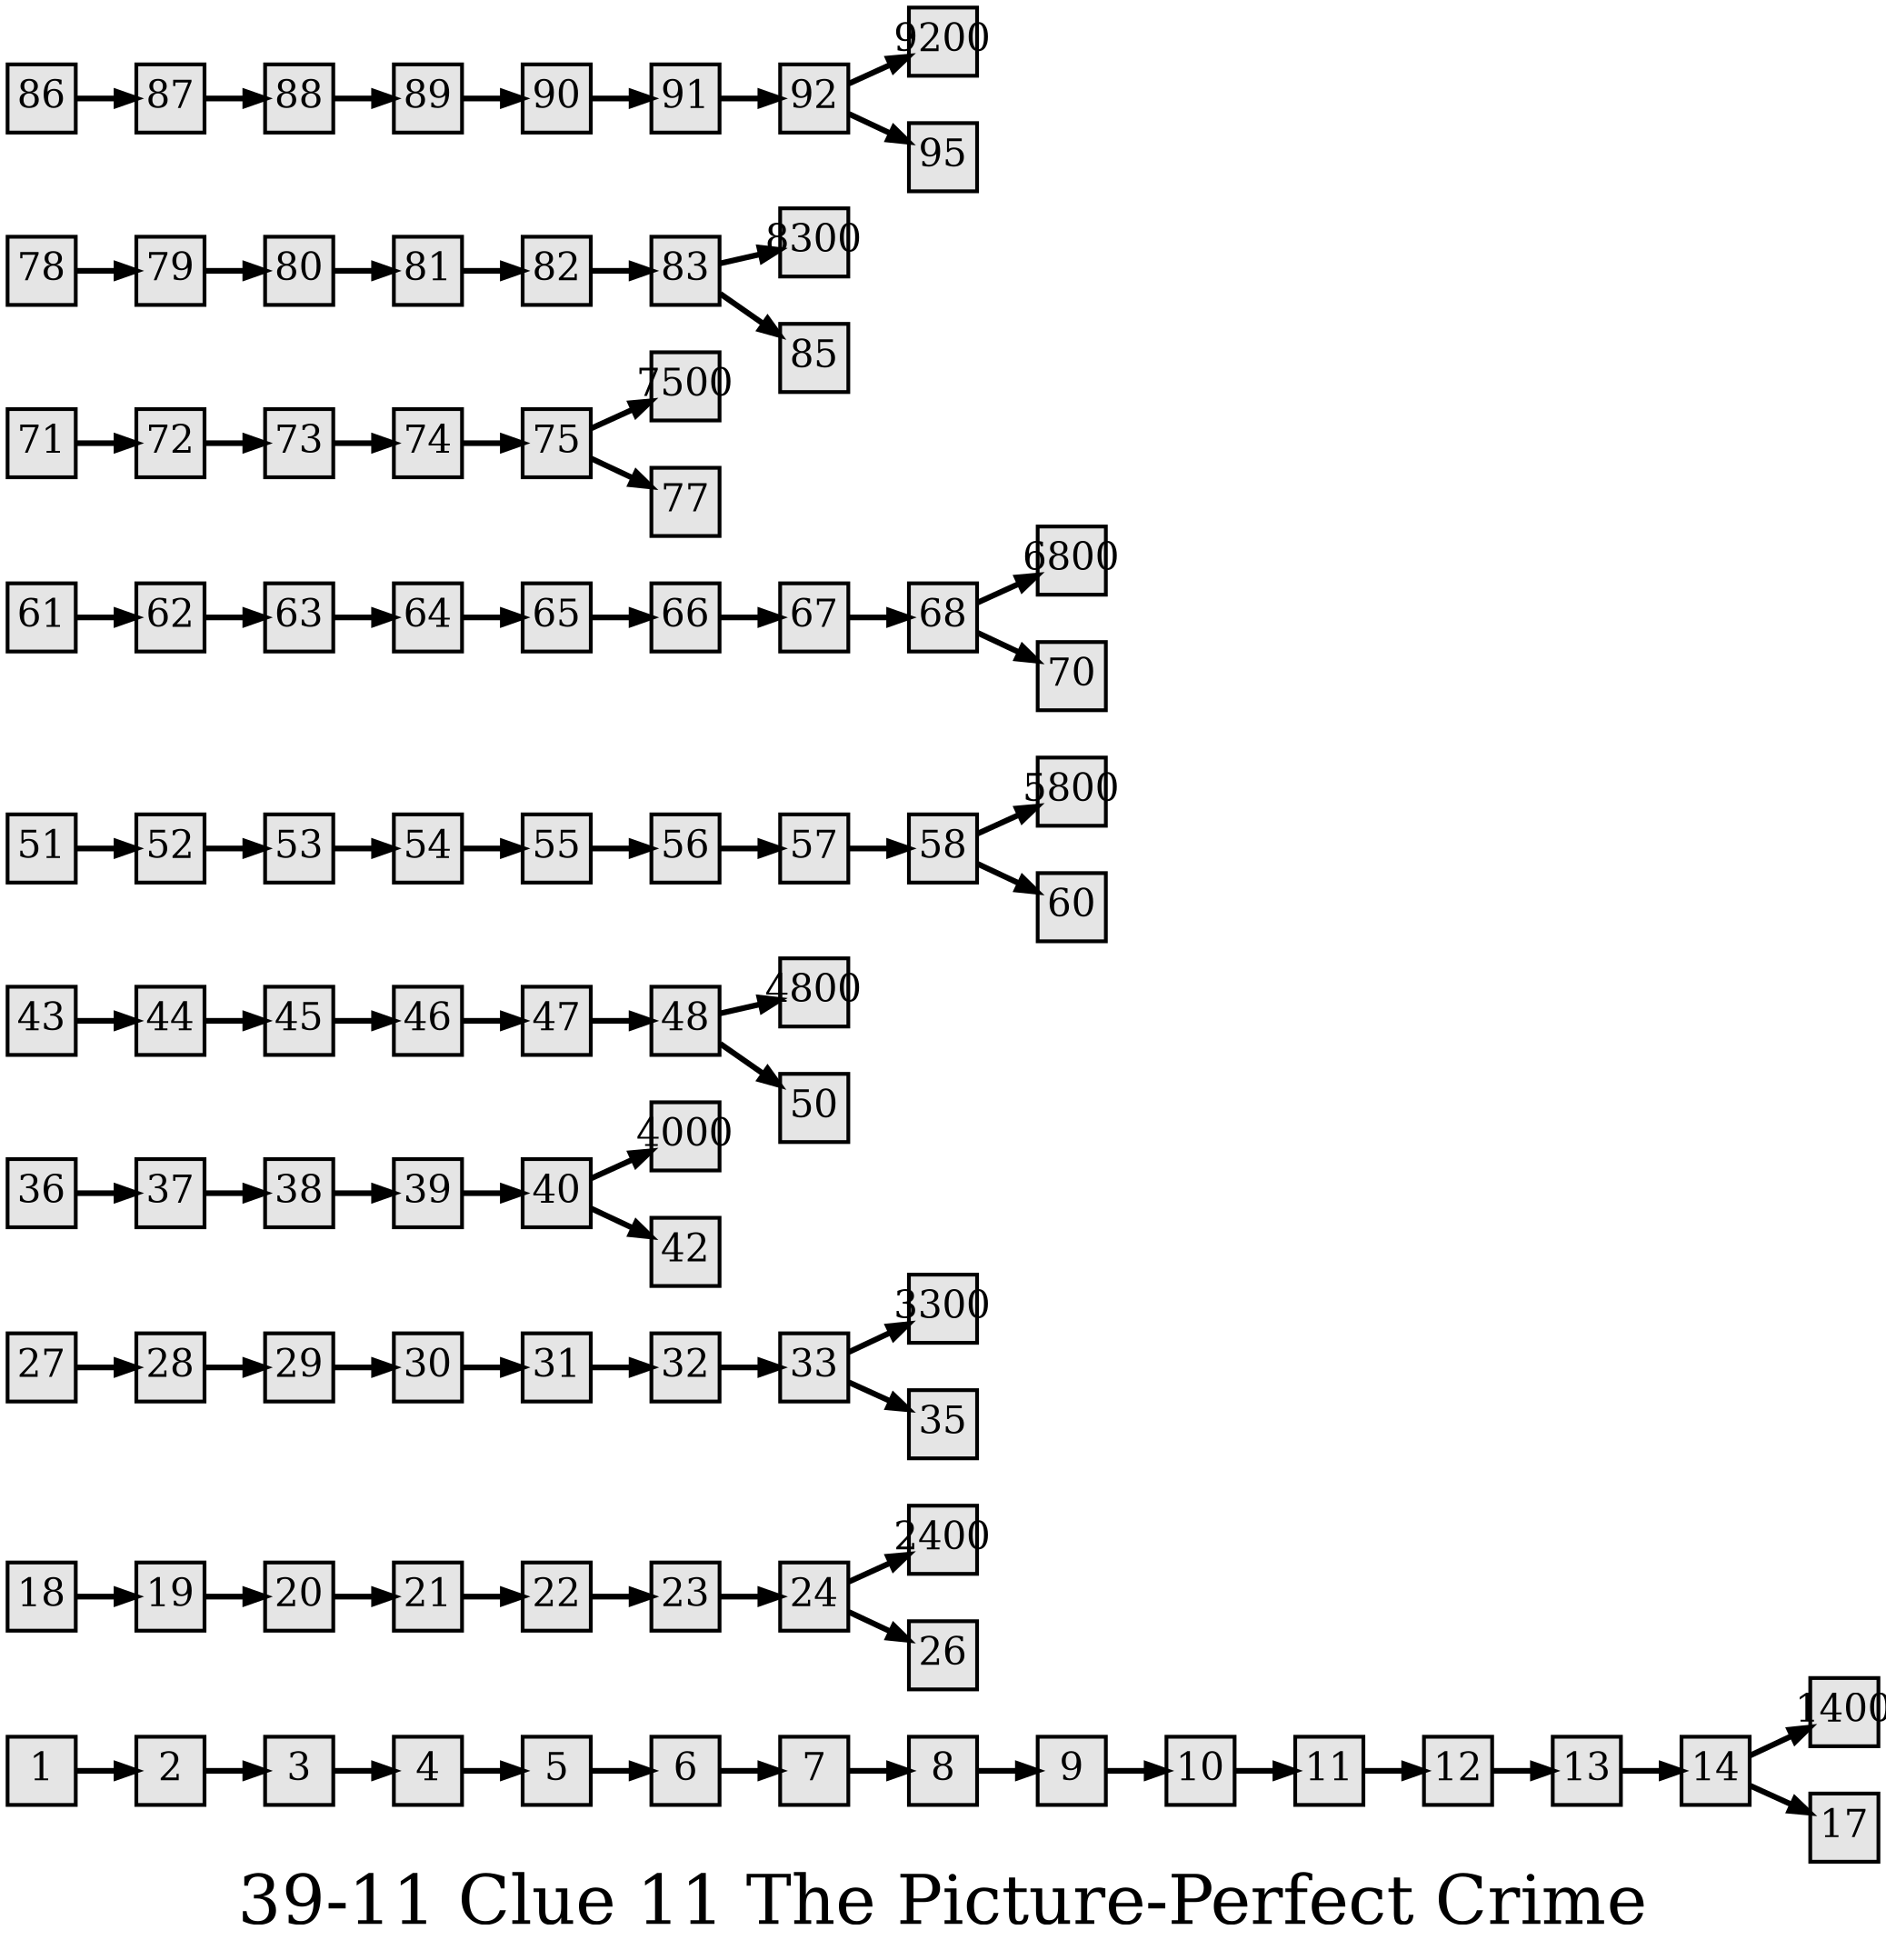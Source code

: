 digraph g{
  graph [ label="39-11 Clue 11 The Picture-Perfect Crime" rankdir=LR, ordering=out, fontsize=36, nodesep="0.35", ranksep="0.45"];
  node  [shape=rect, penwidth=2, fontsize=20, style=filled, fillcolor=grey90, margin="0,0", labelfloat=true, regular=true, fixedsize=true];
  edge  [labelfloat=true, penwidth=3, fontsize=12];
  // ---;
  // group  : Katz;
  // id     : 39-11;
  // gbid   :;
  // series :;
  // title  :;
  // author :;
  // credit:;
  // - name : Yee-Ann Wong;
  // role : encoder;
  // date : 2017-09-16;
  // - name : Jeremy Douglass;
  // role : editor;
  // date : 2018-04-28;
  // render:;
  // - name   : small;
  // styles : gvStyles-small.txt;
  // engine : dot;
  // comment: >;
  
  // ---;
  
  // From | To | Label;
  
  1 -> 2;
  2 -> 3;
  3 -> 4;
  4 -> 5;
  5 -> 6;
  6 -> 7;
  7 -> 8;
  8 -> 9;
  9 -> 10;
  10 -> 11;
  11 -> 12;
  12 -> 13;
  13 -> 14;
  14 -> 1400;	// reader guess
  14 -> 17;	// solution
  18 -> 19;
  19 -> 20;
  20 -> 21;
  21 -> 22;
  22 -> 23;
  23 -> 24;
  24 -> 2400;	// reader guess
  24 -> 26;	// solution
  27 -> 28;
  28 -> 29;
  29 -> 30;
  30 -> 31;
  31 -> 32;
  32 -> 33;
  33 -> 3300;	// reader guess
  33 -> 35;	// solution
  36 -> 37;
  37 -> 38;
  38 -> 39;
  39 -> 40;
  40 -> 4000;	// reader guess
  40 -> 42;	// solution
  43 -> 44;
  44 -> 45;
  45 -> 46;
  46 -> 47;
  47 -> 48;
  48 -> 4800;	// reader guess
  48 -> 50;	// solution
  51 -> 52;
  52 -> 53;
  53 -> 54;
  54 -> 55;
  55 -> 56;
  56 -> 57;
  57 -> 58;
  58 -> 5800;	// reader guess
  58 -> 60;	// solution
  61 -> 62;
  62 -> 63;
  63 -> 64;
  64 -> 65;
  65 -> 66;
  66 -> 67;
  67 -> 68;
  68 -> 6800;	// reader guess
  68 -> 70;	// solution
  71 -> 72;
  72 -> 73;
  73 -> 74;
  74 -> 75;
  75 -> 7500;	// reader guess
  75 -> 77;	// solution
  78 -> 79;
  79 -> 80;
  80 -> 81;
  81 -> 82;
  82 -> 83;
  83 -> 8300;	// reader guess
  83 -> 85;	// solution
  86 -> 87;
  87 -> 88;
  88 -> 89;
  89 -> 90;
  90 -> 91;
  91 -> 92;
  92 -> 9200;	// reader guess
  92 -> 95;	// solution
}

